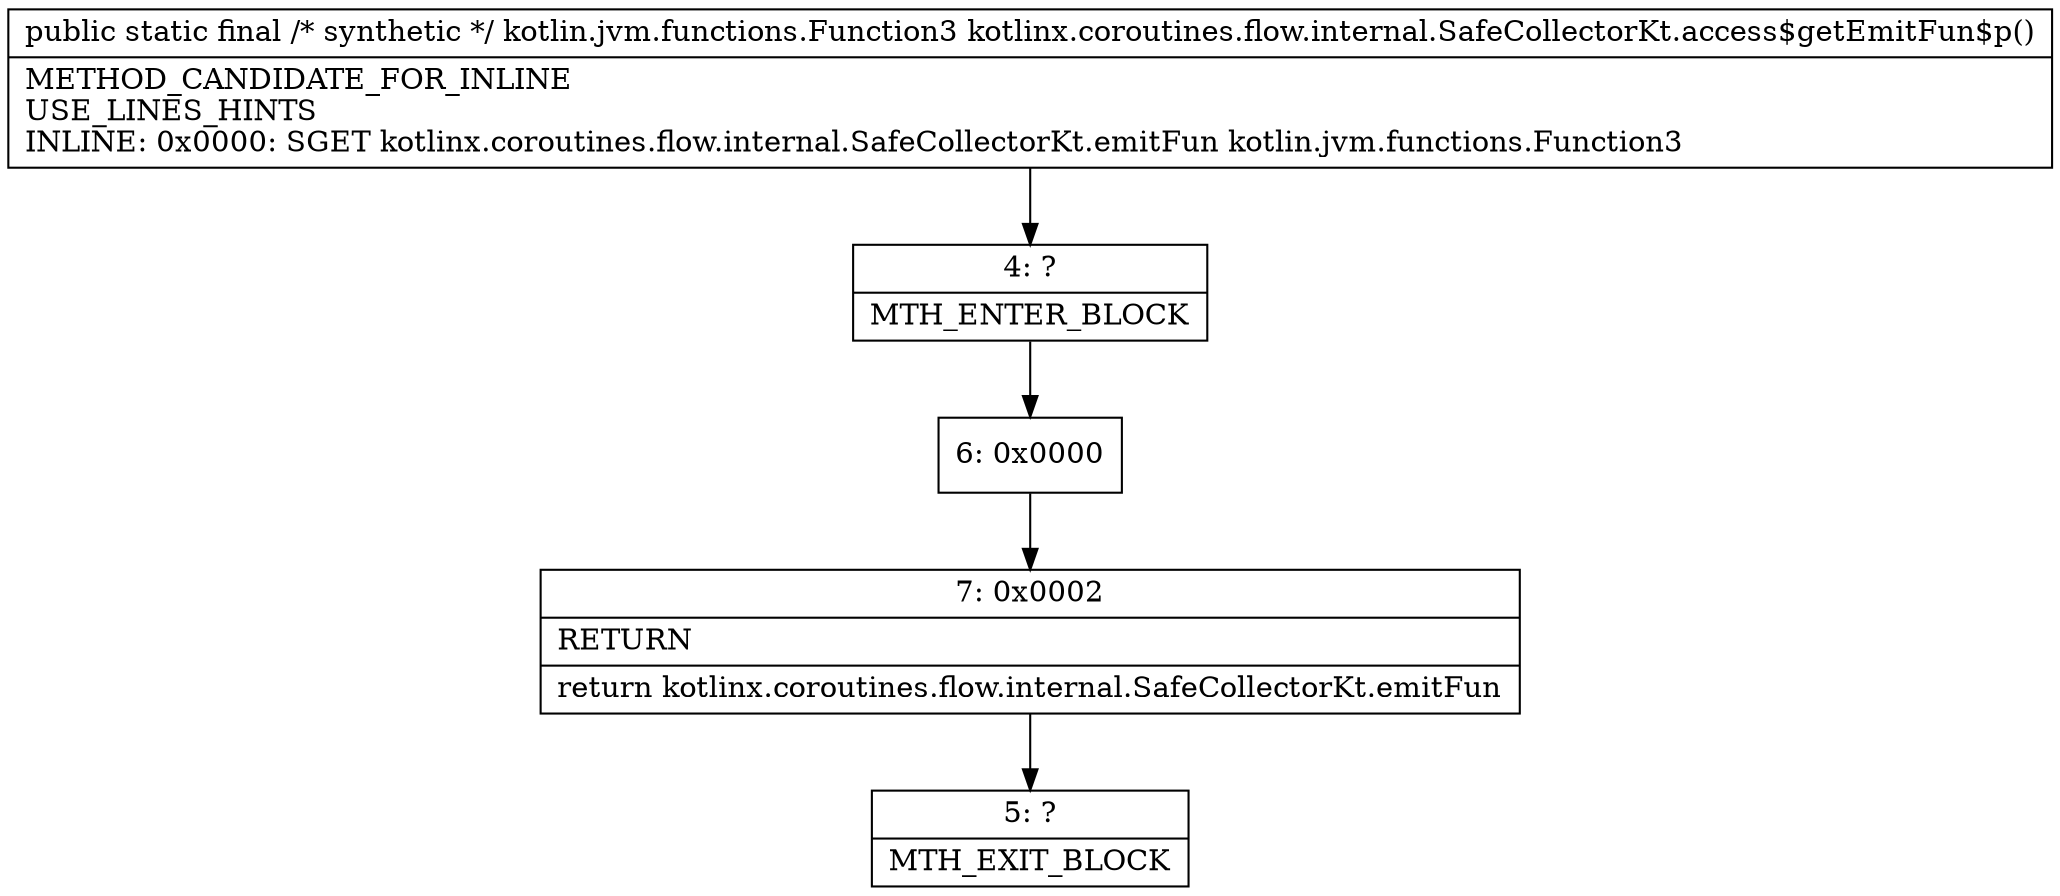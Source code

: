 digraph "CFG forkotlinx.coroutines.flow.internal.SafeCollectorKt.access$getEmitFun$p()Lkotlin\/jvm\/functions\/Function3;" {
Node_4 [shape=record,label="{4\:\ ?|MTH_ENTER_BLOCK\l}"];
Node_6 [shape=record,label="{6\:\ 0x0000}"];
Node_7 [shape=record,label="{7\:\ 0x0002|RETURN\l|return kotlinx.coroutines.flow.internal.SafeCollectorKt.emitFun\l}"];
Node_5 [shape=record,label="{5\:\ ?|MTH_EXIT_BLOCK\l}"];
MethodNode[shape=record,label="{public static final \/* synthetic *\/ kotlin.jvm.functions.Function3 kotlinx.coroutines.flow.internal.SafeCollectorKt.access$getEmitFun$p()  | METHOD_CANDIDATE_FOR_INLINE\lUSE_LINES_HINTS\lINLINE: 0x0000: SGET   kotlinx.coroutines.flow.internal.SafeCollectorKt.emitFun kotlin.jvm.functions.Function3\l}"];
MethodNode -> Node_4;Node_4 -> Node_6;
Node_6 -> Node_7;
Node_7 -> Node_5;
}

